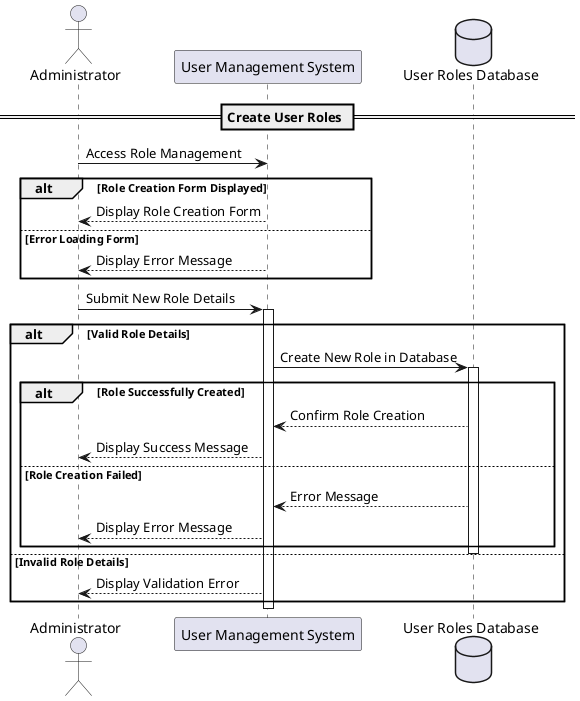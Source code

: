 @startuml
actor Administrator
participant "User Management System" as UMS
database "User Roles Database" as DB

== Create User Roles ==

Administrator -> UMS : Access Role Management

alt Role Creation Form Displayed
    UMS --> Administrator : Display Role Creation Form
else Error Loading Form
    UMS --> Administrator : Display Error Message
end

Administrator -> UMS : Submit New Role Details
activate UMS

alt Valid Role Details
    UMS -> DB : Create New Role in Database
    activate DB
    alt Role Successfully Created
        DB --> UMS : Confirm Role Creation
        UMS --> Administrator : Display Success Message
    else Role Creation Failed
        DB --> UMS : Error Message
        UMS --> Administrator : Display Error Message
    end
    deactivate DB
else Invalid Role Details
    UMS --> Administrator : Display Validation Error
end

deactivate UMS
@enduml